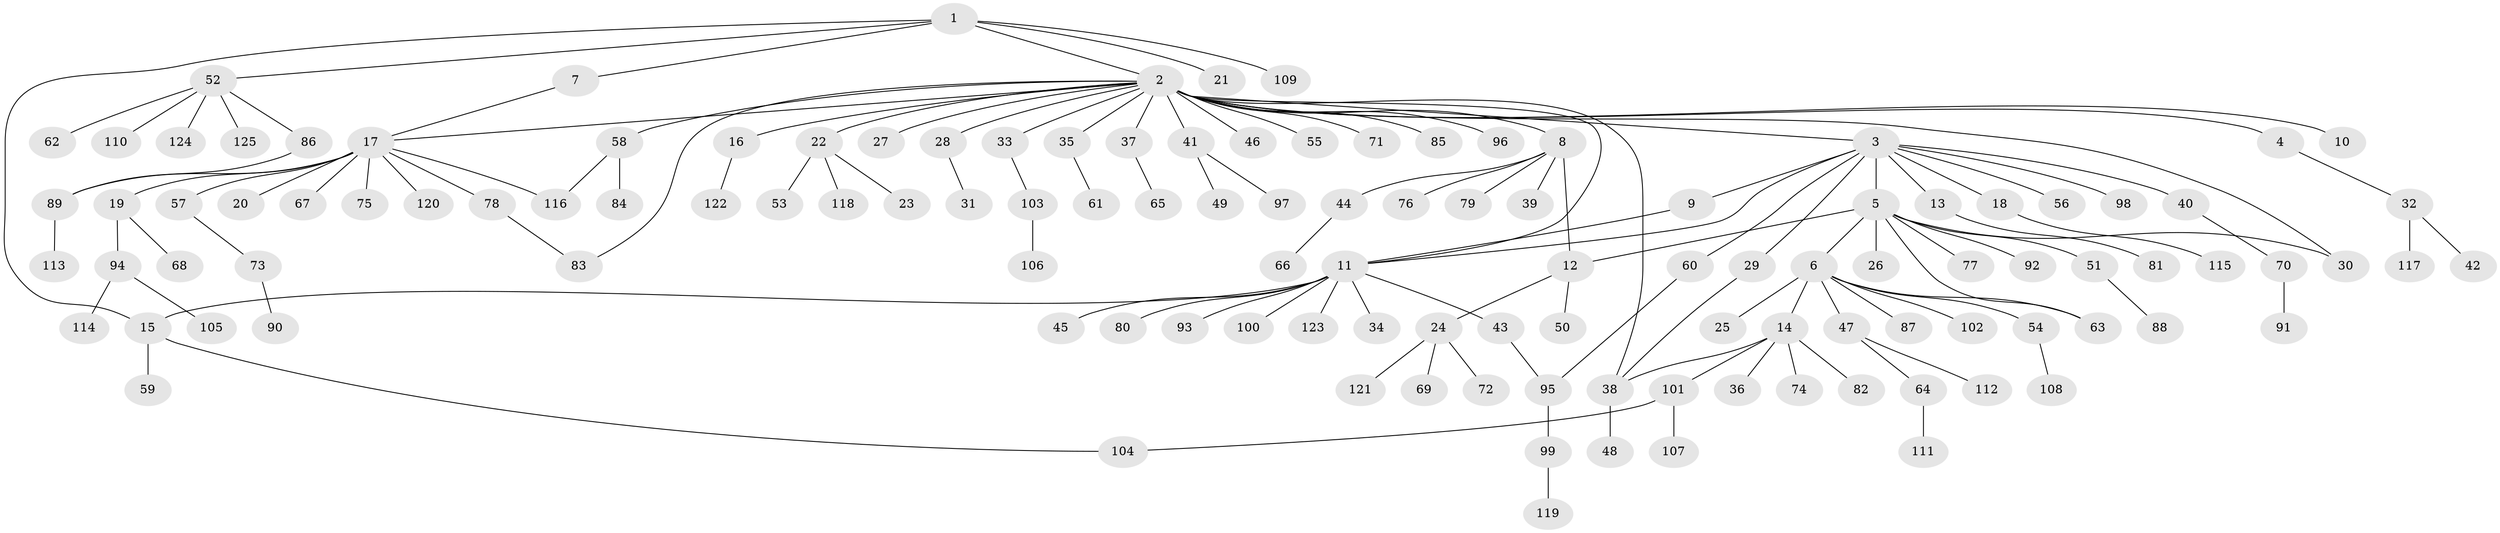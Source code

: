 // Generated by graph-tools (version 1.1) at 2025/49/03/09/25 03:49:46]
// undirected, 125 vertices, 138 edges
graph export_dot {
graph [start="1"]
  node [color=gray90,style=filled];
  1;
  2;
  3;
  4;
  5;
  6;
  7;
  8;
  9;
  10;
  11;
  12;
  13;
  14;
  15;
  16;
  17;
  18;
  19;
  20;
  21;
  22;
  23;
  24;
  25;
  26;
  27;
  28;
  29;
  30;
  31;
  32;
  33;
  34;
  35;
  36;
  37;
  38;
  39;
  40;
  41;
  42;
  43;
  44;
  45;
  46;
  47;
  48;
  49;
  50;
  51;
  52;
  53;
  54;
  55;
  56;
  57;
  58;
  59;
  60;
  61;
  62;
  63;
  64;
  65;
  66;
  67;
  68;
  69;
  70;
  71;
  72;
  73;
  74;
  75;
  76;
  77;
  78;
  79;
  80;
  81;
  82;
  83;
  84;
  85;
  86;
  87;
  88;
  89;
  90;
  91;
  92;
  93;
  94;
  95;
  96;
  97;
  98;
  99;
  100;
  101;
  102;
  103;
  104;
  105;
  106;
  107;
  108;
  109;
  110;
  111;
  112;
  113;
  114;
  115;
  116;
  117;
  118;
  119;
  120;
  121;
  122;
  123;
  124;
  125;
  1 -- 2;
  1 -- 7;
  1 -- 15;
  1 -- 21;
  1 -- 52;
  1 -- 109;
  2 -- 3;
  2 -- 4;
  2 -- 8;
  2 -- 10;
  2 -- 11;
  2 -- 16;
  2 -- 17;
  2 -- 22;
  2 -- 27;
  2 -- 28;
  2 -- 30;
  2 -- 33;
  2 -- 35;
  2 -- 37;
  2 -- 38;
  2 -- 41;
  2 -- 46;
  2 -- 55;
  2 -- 58;
  2 -- 71;
  2 -- 83;
  2 -- 85;
  2 -- 96;
  3 -- 5;
  3 -- 9;
  3 -- 11;
  3 -- 13;
  3 -- 18;
  3 -- 29;
  3 -- 40;
  3 -- 56;
  3 -- 60;
  3 -- 98;
  4 -- 32;
  5 -- 6;
  5 -- 12;
  5 -- 26;
  5 -- 30;
  5 -- 51;
  5 -- 63;
  5 -- 77;
  5 -- 92;
  6 -- 14;
  6 -- 25;
  6 -- 47;
  6 -- 54;
  6 -- 63;
  6 -- 87;
  6 -- 102;
  7 -- 17;
  8 -- 12;
  8 -- 39;
  8 -- 44;
  8 -- 76;
  8 -- 79;
  9 -- 11;
  11 -- 15;
  11 -- 34;
  11 -- 43;
  11 -- 45;
  11 -- 80;
  11 -- 93;
  11 -- 100;
  11 -- 123;
  12 -- 24;
  12 -- 50;
  13 -- 81;
  14 -- 36;
  14 -- 38;
  14 -- 74;
  14 -- 82;
  14 -- 101;
  15 -- 59;
  15 -- 104;
  16 -- 122;
  17 -- 19;
  17 -- 20;
  17 -- 57;
  17 -- 67;
  17 -- 75;
  17 -- 78;
  17 -- 89;
  17 -- 116;
  17 -- 120;
  18 -- 115;
  19 -- 68;
  19 -- 94;
  22 -- 23;
  22 -- 53;
  22 -- 118;
  24 -- 69;
  24 -- 72;
  24 -- 121;
  28 -- 31;
  29 -- 38;
  32 -- 42;
  32 -- 117;
  33 -- 103;
  35 -- 61;
  37 -- 65;
  38 -- 48;
  40 -- 70;
  41 -- 49;
  41 -- 97;
  43 -- 95;
  44 -- 66;
  47 -- 64;
  47 -- 112;
  51 -- 88;
  52 -- 62;
  52 -- 86;
  52 -- 110;
  52 -- 124;
  52 -- 125;
  54 -- 108;
  57 -- 73;
  58 -- 84;
  58 -- 116;
  60 -- 95;
  64 -- 111;
  70 -- 91;
  73 -- 90;
  78 -- 83;
  86 -- 89;
  89 -- 113;
  94 -- 105;
  94 -- 114;
  95 -- 99;
  99 -- 119;
  101 -- 104;
  101 -- 107;
  103 -- 106;
}
